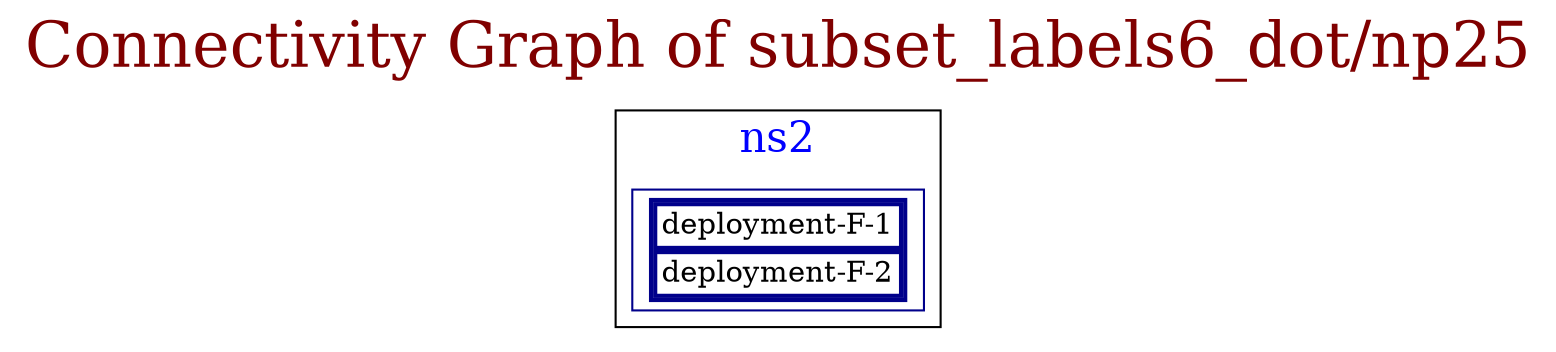 // The Connectivity Graph of subset_labels6_dot/np25
digraph {
	label="Connectivity Graph of subset_labels6_dot/np25"	labelloc = "t"
	fontsize=30
	fontcolor=webmaroon
subgraph cluster_ns2_namespace{
	label="ns2"
	fontsize=20
	fontcolor=blue
	"ns2/deployment-F-1" [label=<<table border="2" cellspacing="0"><tr><td>deployment-F-1</td></tr><tr><td>deployment-F-2</td></tr></table>> shape=box color=darkblue]
}
}
